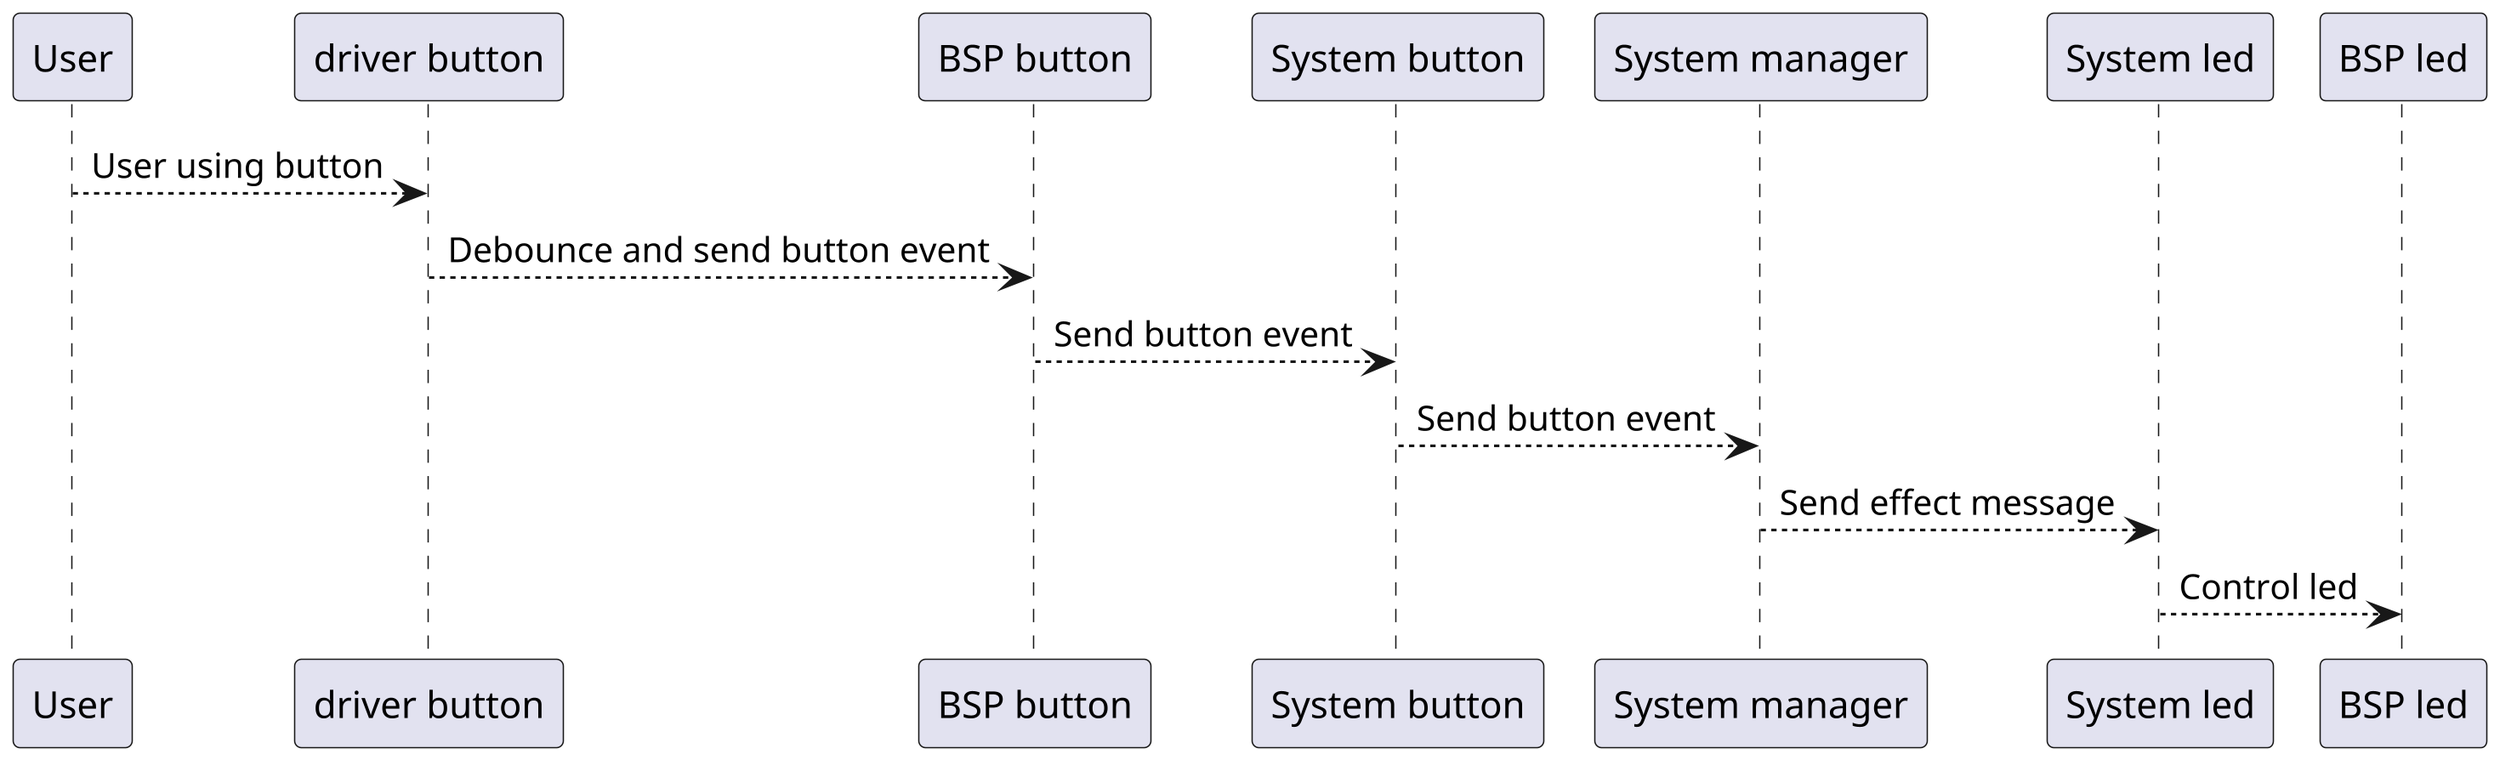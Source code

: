 @startuml

participant USER as "User"
participant DRV_BTN as "driver button"
participant BSP_BTN as "BSP button"
participant SYS_BTN as "System button"
participant SYS_MNG as "System manager"
participant SYS_LED as "System led"
participant BSP_LED as "BSP led"

skinparam dpi 300

USER    --> DRV_BTN: User using button

DRV_BTN --> BSP_BTN: Debounce and send button event

BSP_BTN --> SYS_BTN: Send button event

SYS_BTN --> SYS_MNG: Send button event

SYS_MNG --> SYS_LED: Send effect message

SYS_LED --> BSP_LED: Control led

@enduml
